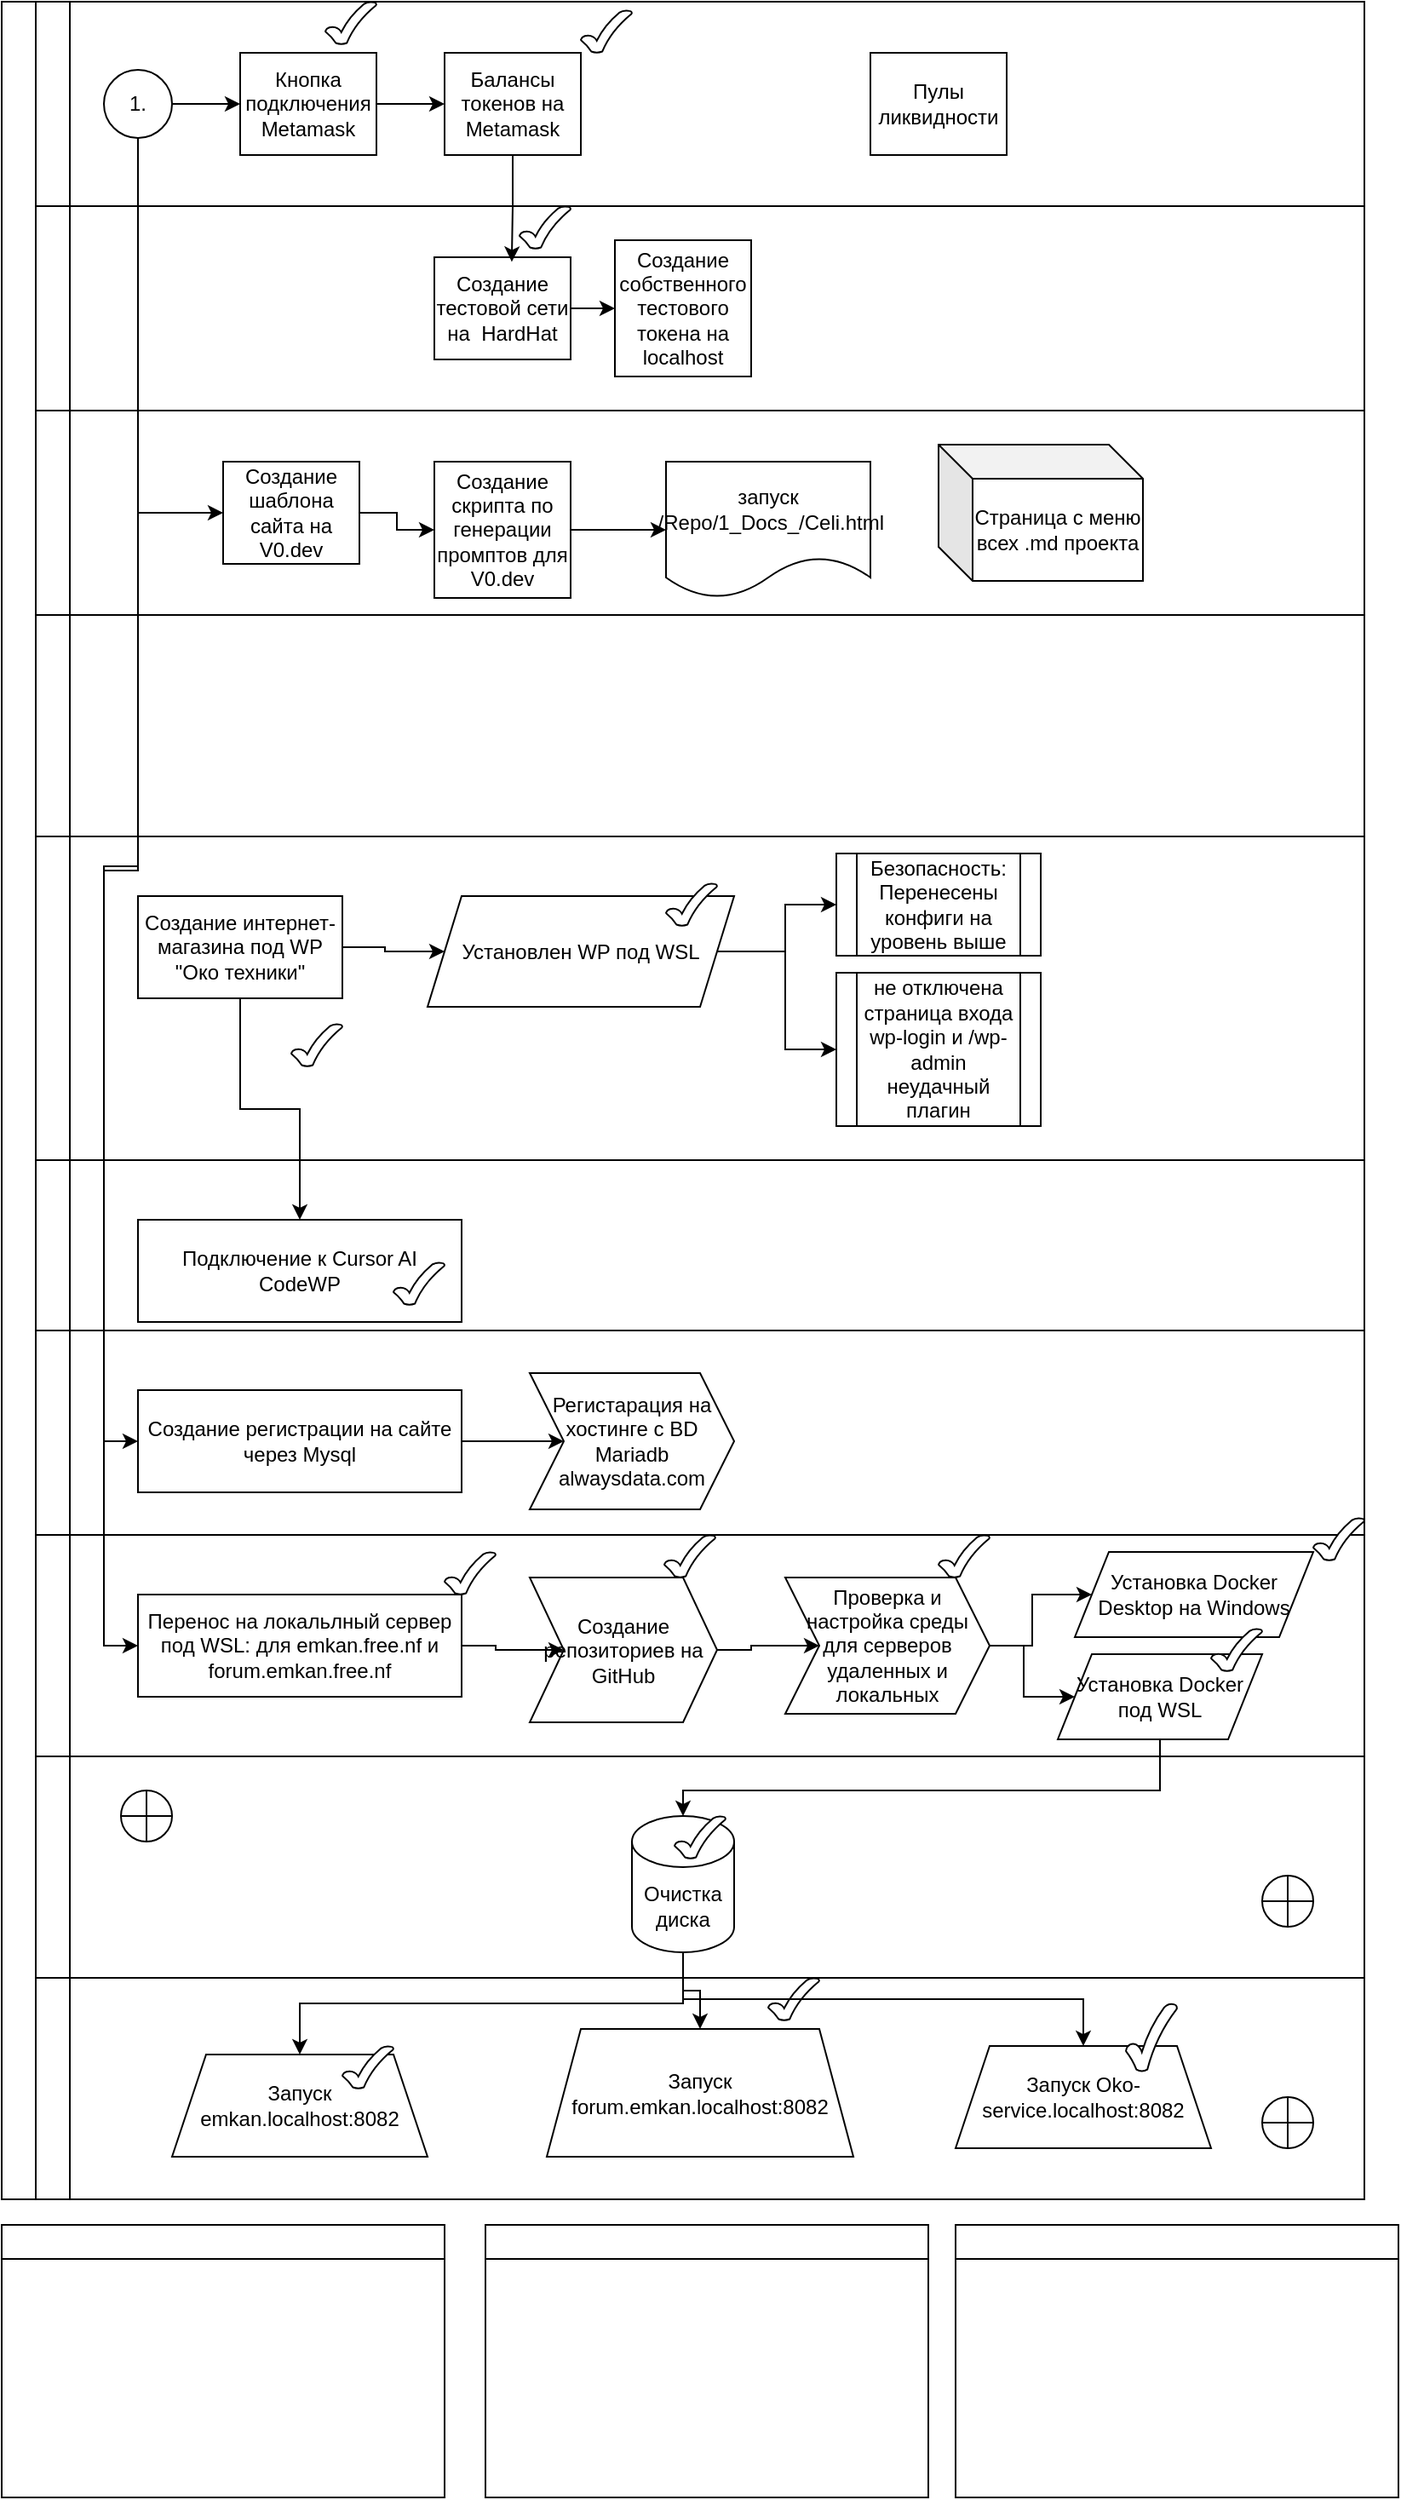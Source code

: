 <mxfile version="27.0.5">
  <diagram name="Страница — 1" id="0z_HeKPPRqJAuMn_t7p7">
    <mxGraphModel dx="1576" dy="1120" grid="1" gridSize="10" guides="1" tooltips="1" connect="1" arrows="1" fold="1" page="1" pageScale="1" pageWidth="827" pageHeight="1169" math="0" shadow="0">
      <root>
        <mxCell id="0" />
        <mxCell id="1" parent="0" />
        <mxCell id="ZhxzeuRZ4r9QFSET6puF-1" value="" style="swimlane;html=1;childLayout=stackLayout;resizeParent=1;resizeParentMax=0;horizontal=0;startSize=20;horizontalStack=0;" parent="1" vertex="1">
          <mxGeometry y="180" width="800" height="1290" as="geometry" />
        </mxCell>
        <mxCell id="ZhxzeuRZ4r9QFSET6puF-2" value="" style="swimlane;html=1;startSize=20;horizontal=0;" parent="ZhxzeuRZ4r9QFSET6puF-1" vertex="1">
          <mxGeometry x="20" width="780" height="120" as="geometry" />
        </mxCell>
        <mxCell id="ZhxzeuRZ4r9QFSET6puF-3" style="edgeStyle=orthogonalEdgeStyle;rounded=0;orthogonalLoop=1;jettySize=auto;html=1;exitX=1;exitY=0.5;exitDx=0;exitDy=0;entryX=0;entryY=0.5;entryDx=0;entryDy=0;" parent="ZhxzeuRZ4r9QFSET6puF-2" source="ZhxzeuRZ4r9QFSET6puF-4" target="ZhxzeuRZ4r9QFSET6puF-6" edge="1">
          <mxGeometry relative="1" as="geometry" />
        </mxCell>
        <mxCell id="ZhxzeuRZ4r9QFSET6puF-4" value="1." style="ellipse;whiteSpace=wrap;html=1;" parent="ZhxzeuRZ4r9QFSET6puF-2" vertex="1">
          <mxGeometry x="40" y="40" width="40" height="40" as="geometry" />
        </mxCell>
        <mxCell id="ZhxzeuRZ4r9QFSET6puF-5" style="edgeStyle=orthogonalEdgeStyle;rounded=0;orthogonalLoop=1;jettySize=auto;html=1;exitX=1;exitY=0.5;exitDx=0;exitDy=0;" parent="ZhxzeuRZ4r9QFSET6puF-2" source="ZhxzeuRZ4r9QFSET6puF-6" target="ZhxzeuRZ4r9QFSET6puF-7" edge="1">
          <mxGeometry relative="1" as="geometry" />
        </mxCell>
        <mxCell id="ZhxzeuRZ4r9QFSET6puF-6" value="&lt;div&gt;Кнопка подключения Metamask&lt;/div&gt;" style="rounded=0;whiteSpace=wrap;html=1;fontFamily=Helvetica;fontSize=12;fontColor=#000000;align=center;" parent="ZhxzeuRZ4r9QFSET6puF-2" vertex="1">
          <mxGeometry x="120" y="30" width="80" height="60" as="geometry" />
        </mxCell>
        <mxCell id="ZhxzeuRZ4r9QFSET6puF-7" value="Балансы токенов на Metamask" style="rounded=0;whiteSpace=wrap;html=1;fontFamily=Helvetica;fontSize=12;fontColor=#000000;align=center;" parent="ZhxzeuRZ4r9QFSET6puF-2" vertex="1">
          <mxGeometry x="240" y="30" width="80" height="60" as="geometry" />
        </mxCell>
        <mxCell id="ZhxzeuRZ4r9QFSET6puF-8" value="Пулы ликвидности" style="rounded=0;whiteSpace=wrap;html=1;fontFamily=Helvetica;fontSize=12;fontColor=#000000;align=center;" parent="ZhxzeuRZ4r9QFSET6puF-2" vertex="1">
          <mxGeometry x="490" y="30" width="80" height="60" as="geometry" />
        </mxCell>
        <mxCell id="ZhxzeuRZ4r9QFSET6puF-9" value="" style="verticalLabelPosition=bottom;verticalAlign=top;html=1;shape=mxgraph.basic.tick" parent="ZhxzeuRZ4r9QFSET6puF-2" vertex="1">
          <mxGeometry x="320" y="5" width="30" height="25" as="geometry" />
        </mxCell>
        <mxCell id="ZhxzeuRZ4r9QFSET6puF-10" value="" style="verticalLabelPosition=bottom;verticalAlign=top;html=1;shape=mxgraph.basic.tick" parent="ZhxzeuRZ4r9QFSET6puF-2" vertex="1">
          <mxGeometry x="170" width="30" height="25" as="geometry" />
        </mxCell>
        <mxCell id="ZhxzeuRZ4r9QFSET6puF-11" value="" style="swimlane;html=1;startSize=20;horizontal=0;" parent="ZhxzeuRZ4r9QFSET6puF-1" vertex="1">
          <mxGeometry x="20" y="120" width="780" height="120" as="geometry" />
        </mxCell>
        <mxCell id="ZhxzeuRZ4r9QFSET6puF-12" style="edgeStyle=orthogonalEdgeStyle;rounded=0;orthogonalLoop=1;jettySize=auto;html=1;exitX=1;exitY=0.5;exitDx=0;exitDy=0;entryX=0;entryY=0.5;entryDx=0;entryDy=0;" parent="ZhxzeuRZ4r9QFSET6puF-11" source="ZhxzeuRZ4r9QFSET6puF-13" target="ZhxzeuRZ4r9QFSET6puF-14" edge="1">
          <mxGeometry relative="1" as="geometry" />
        </mxCell>
        <mxCell id="ZhxzeuRZ4r9QFSET6puF-13" value="&lt;div&gt;Создание тестовой сети на&amp;nbsp; HardHat&lt;/div&gt;" style="rounded=0;whiteSpace=wrap;html=1;fontFamily=Helvetica;fontSize=12;fontColor=#000000;align=center;" parent="ZhxzeuRZ4r9QFSET6puF-11" vertex="1">
          <mxGeometry x="234" y="30" width="80" height="60" as="geometry" />
        </mxCell>
        <mxCell id="ZhxzeuRZ4r9QFSET6puF-14" value="&lt;div&gt;Создание собственного тестового токена на localhost&lt;/div&gt;" style="rounded=0;whiteSpace=wrap;html=1;fontFamily=Helvetica;fontSize=12;fontColor=#000000;align=center;" parent="ZhxzeuRZ4r9QFSET6puF-11" vertex="1">
          <mxGeometry x="340" y="20" width="80" height="80" as="geometry" />
        </mxCell>
        <mxCell id="ZhxzeuRZ4r9QFSET6puF-15" value="" style="verticalLabelPosition=bottom;verticalAlign=top;html=1;shape=mxgraph.basic.tick" parent="ZhxzeuRZ4r9QFSET6puF-11" vertex="1">
          <mxGeometry x="284" width="30" height="25" as="geometry" />
        </mxCell>
        <mxCell id="ZhxzeuRZ4r9QFSET6puF-16" value="" style="swimlane;html=1;startSize=20;horizontal=0;" parent="ZhxzeuRZ4r9QFSET6puF-1" vertex="1">
          <mxGeometry x="20" y="240" width="780" height="120" as="geometry">
            <mxRectangle x="20" y="240" width="670" height="40" as="alternateBounds" />
          </mxGeometry>
        </mxCell>
        <mxCell id="ZhxzeuRZ4r9QFSET6puF-17" style="edgeStyle=orthogonalEdgeStyle;rounded=0;orthogonalLoop=1;jettySize=auto;html=1;exitX=1;exitY=0.5;exitDx=0;exitDy=0;entryX=0;entryY=0.5;entryDx=0;entryDy=0;" parent="ZhxzeuRZ4r9QFSET6puF-16" source="ZhxzeuRZ4r9QFSET6puF-18" target="ZhxzeuRZ4r9QFSET6puF-20" edge="1">
          <mxGeometry relative="1" as="geometry" />
        </mxCell>
        <mxCell id="ZhxzeuRZ4r9QFSET6puF-18" value="&lt;div&gt;Создание шаблона сайта на V0.dev&lt;/div&gt;" style="rounded=0;whiteSpace=wrap;html=1;fontFamily=Helvetica;fontSize=12;fontColor=#000000;align=center;" parent="ZhxzeuRZ4r9QFSET6puF-16" vertex="1">
          <mxGeometry x="110" y="30" width="80" height="60" as="geometry" />
        </mxCell>
        <mxCell id="ZhxzeuRZ4r9QFSET6puF-19" style="edgeStyle=orthogonalEdgeStyle;rounded=0;orthogonalLoop=1;jettySize=auto;html=1;exitX=1;exitY=0.5;exitDx=0;exitDy=0;entryX=0;entryY=0.5;entryDx=0;entryDy=0;" parent="ZhxzeuRZ4r9QFSET6puF-16" source="ZhxzeuRZ4r9QFSET6puF-20" target="ZhxzeuRZ4r9QFSET6puF-21" edge="1">
          <mxGeometry relative="1" as="geometry" />
        </mxCell>
        <mxCell id="ZhxzeuRZ4r9QFSET6puF-20" value="&lt;div&gt;Создание скрипта по генерации промптов для V0.dev&lt;/div&gt;" style="rounded=0;whiteSpace=wrap;html=1;fontFamily=Helvetica;fontSize=12;fontColor=#000000;align=center;" parent="ZhxzeuRZ4r9QFSET6puF-16" vertex="1">
          <mxGeometry x="234" y="30" width="80" height="80" as="geometry" />
        </mxCell>
        <mxCell id="ZhxzeuRZ4r9QFSET6puF-21" value="запуск ./Repo/1_Docs_/Celi.html" style="shape=document;whiteSpace=wrap;html=1;boundedLbl=1;" parent="ZhxzeuRZ4r9QFSET6puF-16" vertex="1">
          <mxGeometry x="370" y="30" width="120" height="80" as="geometry" />
        </mxCell>
        <mxCell id="ZhxzeuRZ4r9QFSET6puF-22" value="Страница с меню всех .md проекта" style="shape=cube;whiteSpace=wrap;html=1;boundedLbl=1;backgroundOutline=1;darkOpacity=0.05;darkOpacity2=0.1;" parent="ZhxzeuRZ4r9QFSET6puF-16" vertex="1">
          <mxGeometry x="530" y="20" width="120" height="80" as="geometry" />
        </mxCell>
        <mxCell id="ZhxzeuRZ4r9QFSET6puF-23" style="edgeStyle=orthogonalEdgeStyle;rounded=0;orthogonalLoop=1;jettySize=auto;html=1;exitX=0.5;exitY=1;exitDx=0;exitDy=0;entryX=0.568;entryY=0.045;entryDx=0;entryDy=0;entryPerimeter=0;" parent="ZhxzeuRZ4r9QFSET6puF-1" source="ZhxzeuRZ4r9QFSET6puF-7" target="ZhxzeuRZ4r9QFSET6puF-13" edge="1">
          <mxGeometry relative="1" as="geometry" />
        </mxCell>
        <mxCell id="ZhxzeuRZ4r9QFSET6puF-24" style="edgeStyle=orthogonalEdgeStyle;rounded=0;orthogonalLoop=1;jettySize=auto;html=1;exitX=0.5;exitY=1;exitDx=0;exitDy=0;entryX=0;entryY=0.5;entryDx=0;entryDy=0;" parent="ZhxzeuRZ4r9QFSET6puF-1" source="ZhxzeuRZ4r9QFSET6puF-4" target="ZhxzeuRZ4r9QFSET6puF-18" edge="1">
          <mxGeometry relative="1" as="geometry" />
        </mxCell>
        <mxCell id="ZhxzeuRZ4r9QFSET6puF-25" value="" style="swimlane;html=1;startSize=20;horizontal=0;" parent="ZhxzeuRZ4r9QFSET6puF-1" vertex="1">
          <mxGeometry x="20" y="360" width="780" height="130" as="geometry">
            <mxRectangle x="20" y="240" width="670" height="40" as="alternateBounds" />
          </mxGeometry>
        </mxCell>
        <mxCell id="ZhxzeuRZ4r9QFSET6puF-26" value="" style="swimlane;html=1;startSize=20;horizontal=0;" parent="ZhxzeuRZ4r9QFSET6puF-1" vertex="1">
          <mxGeometry x="20" y="490" width="780" height="190" as="geometry">
            <mxRectangle x="20" y="240" width="670" height="40" as="alternateBounds" />
          </mxGeometry>
        </mxCell>
        <mxCell id="ZhxzeuRZ4r9QFSET6puF-27" style="edgeStyle=orthogonalEdgeStyle;rounded=0;orthogonalLoop=1;jettySize=auto;html=1;exitX=1;exitY=0.5;exitDx=0;exitDy=0;entryX=0;entryY=0.5;entryDx=0;entryDy=0;" parent="ZhxzeuRZ4r9QFSET6puF-26" source="ZhxzeuRZ4r9QFSET6puF-28" target="ZhxzeuRZ4r9QFSET6puF-31" edge="1">
          <mxGeometry relative="1" as="geometry" />
        </mxCell>
        <mxCell id="ZhxzeuRZ4r9QFSET6puF-28" value="Создание интернет-магазина под WP&lt;br&gt;&quot;Око техники&quot;" style="rounded=0;whiteSpace=wrap;html=1;" parent="ZhxzeuRZ4r9QFSET6puF-26" vertex="1">
          <mxGeometry x="60" y="35" width="120" height="60" as="geometry" />
        </mxCell>
        <mxCell id="ZhxzeuRZ4r9QFSET6puF-29" style="edgeStyle=orthogonalEdgeStyle;rounded=0;orthogonalLoop=1;jettySize=auto;html=1;exitX=1;exitY=0.5;exitDx=0;exitDy=0;entryX=0;entryY=0.5;entryDx=0;entryDy=0;" parent="ZhxzeuRZ4r9QFSET6puF-26" source="ZhxzeuRZ4r9QFSET6puF-31" target="ZhxzeuRZ4r9QFSET6puF-32" edge="1">
          <mxGeometry relative="1" as="geometry" />
        </mxCell>
        <mxCell id="ZhxzeuRZ4r9QFSET6puF-30" style="edgeStyle=orthogonalEdgeStyle;rounded=0;orthogonalLoop=1;jettySize=auto;html=1;exitX=1;exitY=0.5;exitDx=0;exitDy=0;entryX=0;entryY=0.5;entryDx=0;entryDy=0;" parent="ZhxzeuRZ4r9QFSET6puF-26" source="ZhxzeuRZ4r9QFSET6puF-31" target="ZhxzeuRZ4r9QFSET6puF-33" edge="1">
          <mxGeometry relative="1" as="geometry" />
        </mxCell>
        <mxCell id="ZhxzeuRZ4r9QFSET6puF-31" value="Установлен WP под WSL" style="shape=parallelogram;perimeter=parallelogramPerimeter;whiteSpace=wrap;html=1;fixedSize=1;" parent="ZhxzeuRZ4r9QFSET6puF-26" vertex="1">
          <mxGeometry x="230" y="35" width="180" height="65" as="geometry" />
        </mxCell>
        <mxCell id="ZhxzeuRZ4r9QFSET6puF-32" value="Безопасность:&lt;br&gt;Перенесены конфиги на уровень выше " style="shape=process;whiteSpace=wrap;html=1;backgroundOutline=1;" parent="ZhxzeuRZ4r9QFSET6puF-26" vertex="1">
          <mxGeometry x="470" y="10" width="120" height="60" as="geometry" />
        </mxCell>
        <mxCell id="ZhxzeuRZ4r9QFSET6puF-33" value="&lt;div&gt;не отключена страница входа wp-login и /wp-admin&lt;/div&gt;&lt;div&gt;неудачный плагин&lt;/div&gt;" style="shape=process;whiteSpace=wrap;html=1;backgroundOutline=1;" parent="ZhxzeuRZ4r9QFSET6puF-26" vertex="1">
          <mxGeometry x="470" y="80" width="120" height="90" as="geometry" />
        </mxCell>
        <mxCell id="ZhxzeuRZ4r9QFSET6puF-34" value="" style="verticalLabelPosition=bottom;verticalAlign=top;html=1;shape=mxgraph.basic.tick" parent="ZhxzeuRZ4r9QFSET6puF-26" vertex="1">
          <mxGeometry x="150" y="110" width="30" height="25" as="geometry" />
        </mxCell>
        <mxCell id="ZhxzeuRZ4r9QFSET6puF-35" value="" style="verticalLabelPosition=bottom;verticalAlign=top;html=1;shape=mxgraph.basic.tick" parent="ZhxzeuRZ4r9QFSET6puF-26" vertex="1">
          <mxGeometry x="370" y="27.5" width="30" height="25" as="geometry" />
        </mxCell>
        <mxCell id="ZhxzeuRZ4r9QFSET6puF-36" style="edgeStyle=orthogonalEdgeStyle;rounded=0;orthogonalLoop=1;jettySize=auto;html=1;exitX=0.5;exitY=1;exitDx=0;exitDy=0;entryX=0.5;entryY=0;entryDx=0;entryDy=0;" parent="ZhxzeuRZ4r9QFSET6puF-1" source="ZhxzeuRZ4r9QFSET6puF-28" target="ZhxzeuRZ4r9QFSET6puF-39" edge="1">
          <mxGeometry relative="1" as="geometry" />
        </mxCell>
        <mxCell id="ZhxzeuRZ4r9QFSET6puF-37" value="" style="swimlane;html=1;startSize=20;horizontal=0;" parent="ZhxzeuRZ4r9QFSET6puF-1" vertex="1">
          <mxGeometry x="20" y="680" width="780" height="100" as="geometry">
            <mxRectangle x="20" y="240" width="670" height="40" as="alternateBounds" />
          </mxGeometry>
        </mxCell>
        <mxCell id="ZhxzeuRZ4r9QFSET6puF-38" value="" style="group" parent="ZhxzeuRZ4r9QFSET6puF-37" vertex="1" connectable="0">
          <mxGeometry x="60" y="35" width="190" height="60" as="geometry" />
        </mxCell>
        <mxCell id="ZhxzeuRZ4r9QFSET6puF-39" value="Подключение к Cursor AI CodeWP" style="rounded=0;whiteSpace=wrap;html=1;" parent="ZhxzeuRZ4r9QFSET6puF-38" vertex="1">
          <mxGeometry width="190" height="60" as="geometry" />
        </mxCell>
        <mxCell id="ZhxzeuRZ4r9QFSET6puF-40" value="" style="verticalLabelPosition=bottom;verticalAlign=top;html=1;shape=mxgraph.basic.tick" parent="ZhxzeuRZ4r9QFSET6puF-38" vertex="1">
          <mxGeometry x="150" y="25" width="30" height="25" as="geometry" />
        </mxCell>
        <mxCell id="ZhxzeuRZ4r9QFSET6puF-41" value="" style="swimlane;html=1;startSize=20;horizontal=0;" parent="ZhxzeuRZ4r9QFSET6puF-1" vertex="1">
          <mxGeometry x="20" y="780" width="780" height="120" as="geometry">
            <mxRectangle x="20" y="240" width="670" height="40" as="alternateBounds" />
          </mxGeometry>
        </mxCell>
        <mxCell id="ZhxzeuRZ4r9QFSET6puF-42" value="" style="group" parent="ZhxzeuRZ4r9QFSET6puF-41" vertex="1" connectable="0">
          <mxGeometry x="60" y="35" width="190" height="60" as="geometry" />
        </mxCell>
        <mxCell id="ZhxzeuRZ4r9QFSET6puF-43" value="Создание регистрации на сайте через Mysql" style="rounded=0;whiteSpace=wrap;html=1;" parent="ZhxzeuRZ4r9QFSET6puF-42" vertex="1">
          <mxGeometry width="190" height="60" as="geometry" />
        </mxCell>
        <mxCell id="ZhxzeuRZ4r9QFSET6puF-44" value="Регистарация на хостинге с BD Mariadb alwaysdata.com" style="shape=step;perimeter=stepPerimeter;whiteSpace=wrap;html=1;fixedSize=1;" parent="ZhxzeuRZ4r9QFSET6puF-41" vertex="1">
          <mxGeometry x="290" y="25" width="120" height="80" as="geometry" />
        </mxCell>
        <mxCell id="ZhxzeuRZ4r9QFSET6puF-45" style="edgeStyle=orthogonalEdgeStyle;rounded=0;orthogonalLoop=1;jettySize=auto;html=1;exitX=1;exitY=0.5;exitDx=0;exitDy=0;fontFamily=Helvetica;fontSize=12;fontColor=default;entryX=0;entryY=0.5;entryDx=0;entryDy=0;" parent="ZhxzeuRZ4r9QFSET6puF-41" source="ZhxzeuRZ4r9QFSET6puF-43" target="ZhxzeuRZ4r9QFSET6puF-44" edge="1">
          <mxGeometry relative="1" as="geometry">
            <mxPoint x="300" y="40" as="targetPoint" />
          </mxGeometry>
        </mxCell>
        <mxCell id="ZhxzeuRZ4r9QFSET6puF-46" style="edgeStyle=orthogonalEdgeStyle;rounded=0;orthogonalLoop=1;jettySize=auto;html=1;exitX=0.5;exitY=1;exitDx=0;exitDy=0;entryX=0;entryY=0.5;entryDx=0;entryDy=0;" parent="ZhxzeuRZ4r9QFSET6puF-1" source="ZhxzeuRZ4r9QFSET6puF-4" target="ZhxzeuRZ4r9QFSET6puF-43" edge="1">
          <mxGeometry relative="1" as="geometry">
            <Array as="points">
              <mxPoint x="80" y="510" />
              <mxPoint x="60" y="510" />
              <mxPoint x="60" y="845" />
            </Array>
          </mxGeometry>
        </mxCell>
        <mxCell id="w4PvkZMudOKL_4UMtfQu-1" value="" style="swimlane;html=1;startSize=20;horizontal=0;" parent="ZhxzeuRZ4r9QFSET6puF-1" vertex="1">
          <mxGeometry x="20" y="900" width="780" height="130" as="geometry">
            <mxRectangle x="20" y="240" width="670" height="40" as="alternateBounds" />
          </mxGeometry>
        </mxCell>
        <mxCell id="w4PvkZMudOKL_4UMtfQu-2" value="" style="group" parent="w4PvkZMudOKL_4UMtfQu-1" vertex="1" connectable="0">
          <mxGeometry x="60" y="35" width="190" height="60" as="geometry" />
        </mxCell>
        <mxCell id="w4PvkZMudOKL_4UMtfQu-3" value="Перенос на локальлный сервер под WSL: для emkan.free.nf и forum.emkan.free.nf" style="rounded=0;whiteSpace=wrap;html=1;" parent="w4PvkZMudOKL_4UMtfQu-2" vertex="1">
          <mxGeometry width="190" height="60" as="geometry" />
        </mxCell>
        <mxCell id="w4PvkZMudOKL_4UMtfQu-66" style="edgeStyle=orthogonalEdgeStyle;rounded=0;orthogonalLoop=1;jettySize=auto;html=1;exitX=1;exitY=0.5;exitDx=0;exitDy=0;entryX=0;entryY=0.5;entryDx=0;entryDy=0;" parent="w4PvkZMudOKL_4UMtfQu-1" source="w4PvkZMudOKL_4UMtfQu-4" target="w4PvkZMudOKL_4UMtfQu-6" edge="1">
          <mxGeometry relative="1" as="geometry" />
        </mxCell>
        <mxCell id="w4PvkZMudOKL_4UMtfQu-4" value="Создание репозиториев на GitHub" style="shape=step;perimeter=stepPerimeter;whiteSpace=wrap;html=1;fixedSize=1;" parent="w4PvkZMudOKL_4UMtfQu-1" vertex="1">
          <mxGeometry x="290" y="25" width="110" height="85" as="geometry" />
        </mxCell>
        <mxCell id="w4PvkZMudOKL_4UMtfQu-5" style="edgeStyle=orthogonalEdgeStyle;rounded=0;orthogonalLoop=1;jettySize=auto;html=1;exitX=1;exitY=0.5;exitDx=0;exitDy=0;fontFamily=Helvetica;fontSize=12;fontColor=default;entryX=0;entryY=0.5;entryDx=0;entryDy=0;" parent="w4PvkZMudOKL_4UMtfQu-1" source="w4PvkZMudOKL_4UMtfQu-3" target="w4PvkZMudOKL_4UMtfQu-4" edge="1">
          <mxGeometry relative="1" as="geometry">
            <mxPoint x="300" y="40" as="targetPoint" />
          </mxGeometry>
        </mxCell>
        <mxCell id="w4PvkZMudOKL_4UMtfQu-67" style="edgeStyle=orthogonalEdgeStyle;rounded=0;orthogonalLoop=1;jettySize=auto;html=1;exitX=1;exitY=0.5;exitDx=0;exitDy=0;entryX=0;entryY=0.5;entryDx=0;entryDy=0;" parent="w4PvkZMudOKL_4UMtfQu-1" source="w4PvkZMudOKL_4UMtfQu-6" target="w4PvkZMudOKL_4UMtfQu-7" edge="1">
          <mxGeometry relative="1" as="geometry" />
        </mxCell>
        <mxCell id="w4PvkZMudOKL_4UMtfQu-68" style="edgeStyle=orthogonalEdgeStyle;rounded=0;orthogonalLoop=1;jettySize=auto;html=1;exitX=1;exitY=0.5;exitDx=0;exitDy=0;entryX=0;entryY=0.5;entryDx=0;entryDy=0;" parent="w4PvkZMudOKL_4UMtfQu-1" source="w4PvkZMudOKL_4UMtfQu-6" target="w4PvkZMudOKL_4UMtfQu-61" edge="1">
          <mxGeometry relative="1" as="geometry" />
        </mxCell>
        <mxCell id="w4PvkZMudOKL_4UMtfQu-6" value="Проверка и настройка среды для серверов удаленных и локальных" style="shape=step;perimeter=stepPerimeter;whiteSpace=wrap;html=1;fixedSize=1;" parent="w4PvkZMudOKL_4UMtfQu-1" vertex="1">
          <mxGeometry x="440" y="25" width="120" height="80" as="geometry" />
        </mxCell>
        <mxCell id="w4PvkZMudOKL_4UMtfQu-7" value="Установка Docker Desktop на Windows" style="shape=parallelogram;perimeter=parallelogramPerimeter;whiteSpace=wrap;html=1;fixedSize=1;" parent="w4PvkZMudOKL_4UMtfQu-1" vertex="1">
          <mxGeometry x="610" y="10" width="140" height="50" as="geometry" />
        </mxCell>
        <mxCell id="w4PvkZMudOKL_4UMtfQu-61" value="Установка Docker под WSL" style="shape=parallelogram;perimeter=parallelogramPerimeter;whiteSpace=wrap;html=1;fixedSize=1;" parent="w4PvkZMudOKL_4UMtfQu-1" vertex="1">
          <mxGeometry x="600" y="70" width="120" height="50" as="geometry" />
        </mxCell>
        <mxCell id="w4PvkZMudOKL_4UMtfQu-62" value="" style="verticalLabelPosition=bottom;verticalAlign=top;html=1;shape=mxgraph.basic.tick" parent="w4PvkZMudOKL_4UMtfQu-1" vertex="1">
          <mxGeometry x="240" y="10" width="30" height="25" as="geometry" />
        </mxCell>
        <mxCell id="w4PvkZMudOKL_4UMtfQu-63" value="" style="verticalLabelPosition=bottom;verticalAlign=top;html=1;shape=mxgraph.basic.tick" parent="w4PvkZMudOKL_4UMtfQu-1" vertex="1">
          <mxGeometry x="369" width="30" height="25" as="geometry" />
        </mxCell>
        <mxCell id="w4PvkZMudOKL_4UMtfQu-64" value="" style="verticalLabelPosition=bottom;verticalAlign=top;html=1;shape=mxgraph.basic.tick" parent="w4PvkZMudOKL_4UMtfQu-1" vertex="1">
          <mxGeometry x="530" width="30" height="25" as="geometry" />
        </mxCell>
        <mxCell id="w4PvkZMudOKL_4UMtfQu-65" value="" style="verticalLabelPosition=bottom;verticalAlign=top;html=1;shape=mxgraph.basic.tick" parent="w4PvkZMudOKL_4UMtfQu-1" vertex="1">
          <mxGeometry x="750" y="-10" width="30" height="25" as="geometry" />
        </mxCell>
        <mxCell id="2WW16IoyJsLzcIFrLzGQ-15" value="" style="verticalLabelPosition=bottom;verticalAlign=top;html=1;shape=mxgraph.basic.tick" vertex="1" parent="w4PvkZMudOKL_4UMtfQu-1">
          <mxGeometry x="690" y="55" width="30" height="25" as="geometry" />
        </mxCell>
        <mxCell id="w4PvkZMudOKL_4UMtfQu-71" style="edgeStyle=orthogonalEdgeStyle;rounded=0;orthogonalLoop=1;jettySize=auto;html=1;exitX=0.5;exitY=1;exitDx=0;exitDy=0;entryX=0;entryY=0.5;entryDx=0;entryDy=0;" parent="ZhxzeuRZ4r9QFSET6puF-1" source="ZhxzeuRZ4r9QFSET6puF-4" target="w4PvkZMudOKL_4UMtfQu-3" edge="1">
          <mxGeometry relative="1" as="geometry" />
        </mxCell>
        <mxCell id="2WW16IoyJsLzcIFrLzGQ-1" value="" style="swimlane;html=1;startSize=20;horizontal=0;" vertex="1" parent="ZhxzeuRZ4r9QFSET6puF-1">
          <mxGeometry x="20" y="1030" width="780" height="260" as="geometry">
            <mxRectangle x="20" y="240" width="670" height="40" as="alternateBounds" />
          </mxGeometry>
        </mxCell>
        <mxCell id="2WW16IoyJsLzcIFrLzGQ-16" value="" style="shape=orEllipse;perimeter=ellipsePerimeter;whiteSpace=wrap;html=1;backgroundOutline=1;" vertex="1" parent="2WW16IoyJsLzcIFrLzGQ-1">
          <mxGeometry x="720" y="70" width="30" height="30" as="geometry" />
        </mxCell>
        <mxCell id="2WW16IoyJsLzcIFrLzGQ-17" value="Очистка диска" style="shape=cylinder3;whiteSpace=wrap;html=1;boundedLbl=1;backgroundOutline=1;size=15;" vertex="1" parent="2WW16IoyJsLzcIFrLzGQ-1">
          <mxGeometry x="350" y="35" width="60" height="80" as="geometry" />
        </mxCell>
        <mxCell id="2WW16IoyJsLzcIFrLzGQ-97" value="" style="swimlane;html=1;startSize=20;horizontal=0;" vertex="1" parent="2WW16IoyJsLzcIFrLzGQ-1">
          <mxGeometry y="130" width="780" height="130" as="geometry">
            <mxRectangle x="20" y="240" width="670" height="40" as="alternateBounds" />
          </mxGeometry>
        </mxCell>
        <mxCell id="2WW16IoyJsLzcIFrLzGQ-99" value="" style="verticalLabelPosition=bottom;verticalAlign=top;html=1;shape=mxgraph.basic.tick" vertex="1" parent="2WW16IoyJsLzcIFrLzGQ-97">
          <mxGeometry x="430" width="30" height="25" as="geometry" />
        </mxCell>
        <mxCell id="2WW16IoyJsLzcIFrLzGQ-102" value="" style="shape=orEllipse;perimeter=ellipsePerimeter;whiteSpace=wrap;html=1;backgroundOutline=1;" vertex="1" parent="2WW16IoyJsLzcIFrLzGQ-97">
          <mxGeometry x="720" y="70" width="30" height="30" as="geometry" />
        </mxCell>
        <mxCell id="2WW16IoyJsLzcIFrLzGQ-104" value="Запуск emkan.localhost:8082" style="shape=trapezoid;perimeter=trapezoidPerimeter;whiteSpace=wrap;html=1;fixedSize=1;" vertex="1" parent="2WW16IoyJsLzcIFrLzGQ-97">
          <mxGeometry x="80" y="45" width="150" height="60" as="geometry" />
        </mxCell>
        <mxCell id="2WW16IoyJsLzcIFrLzGQ-105" value="Запуск forum.emkan.localhost:8082" style="shape=trapezoid;perimeter=trapezoidPerimeter;whiteSpace=wrap;html=1;fixedSize=1;" vertex="1" parent="2WW16IoyJsLzcIFrLzGQ-97">
          <mxGeometry x="300" y="30" width="180" height="75" as="geometry" />
        </mxCell>
        <mxCell id="2WW16IoyJsLzcIFrLzGQ-106" value="Запуск Oko-service.localhost:8082" style="shape=trapezoid;perimeter=trapezoidPerimeter;whiteSpace=wrap;html=1;fixedSize=1;" vertex="1" parent="2WW16IoyJsLzcIFrLzGQ-97">
          <mxGeometry x="540" y="40" width="150" height="60" as="geometry" />
        </mxCell>
        <mxCell id="2WW16IoyJsLzcIFrLzGQ-100" value="" style="verticalLabelPosition=bottom;verticalAlign=top;html=1;shape=mxgraph.basic.tick" vertex="1" parent="2WW16IoyJsLzcIFrLzGQ-97">
          <mxGeometry x="640" y="15" width="30" height="40" as="geometry" />
        </mxCell>
        <mxCell id="2WW16IoyJsLzcIFrLzGQ-98" value="" style="verticalLabelPosition=bottom;verticalAlign=top;html=1;shape=mxgraph.basic.tick" vertex="1" parent="2WW16IoyJsLzcIFrLzGQ-97">
          <mxGeometry x="180" y="40" width="30" height="25" as="geometry" />
        </mxCell>
        <mxCell id="2WW16IoyJsLzcIFrLzGQ-107" style="edgeStyle=orthogonalEdgeStyle;rounded=0;orthogonalLoop=1;jettySize=auto;html=1;exitX=0.5;exitY=1;exitDx=0;exitDy=0;exitPerimeter=0;entryX=0.5;entryY=0;entryDx=0;entryDy=0;" edge="1" parent="2WW16IoyJsLzcIFrLzGQ-1" source="2WW16IoyJsLzcIFrLzGQ-17" target="2WW16IoyJsLzcIFrLzGQ-104">
          <mxGeometry relative="1" as="geometry" />
        </mxCell>
        <mxCell id="2WW16IoyJsLzcIFrLzGQ-108" style="edgeStyle=orthogonalEdgeStyle;rounded=0;orthogonalLoop=1;jettySize=auto;html=1;exitX=0.5;exitY=1;exitDx=0;exitDy=0;exitPerimeter=0;entryX=0.5;entryY=0;entryDx=0;entryDy=0;" edge="1" parent="2WW16IoyJsLzcIFrLzGQ-1" source="2WW16IoyJsLzcIFrLzGQ-17" target="2WW16IoyJsLzcIFrLzGQ-105">
          <mxGeometry relative="1" as="geometry" />
        </mxCell>
        <mxCell id="2WW16IoyJsLzcIFrLzGQ-109" style="edgeStyle=orthogonalEdgeStyle;rounded=0;orthogonalLoop=1;jettySize=auto;html=1;exitX=0.5;exitY=1;exitDx=0;exitDy=0;exitPerimeter=0;entryX=0.5;entryY=0;entryDx=0;entryDy=0;" edge="1" parent="2WW16IoyJsLzcIFrLzGQ-1" source="2WW16IoyJsLzcIFrLzGQ-17" target="2WW16IoyJsLzcIFrLzGQ-106">
          <mxGeometry relative="1" as="geometry" />
        </mxCell>
        <mxCell id="2WW16IoyJsLzcIFrLzGQ-13" value="" style="verticalLabelPosition=bottom;verticalAlign=top;html=1;shape=mxgraph.basic.tick" vertex="1" parent="2WW16IoyJsLzcIFrLzGQ-1">
          <mxGeometry x="375" y="35" width="30" height="25" as="geometry" />
        </mxCell>
        <mxCell id="w4PvkZMudOKL_4UMtfQu-70" value="" style="shape=orEllipse;perimeter=ellipsePerimeter;whiteSpace=wrap;html=1;backgroundOutline=1;" parent="2WW16IoyJsLzcIFrLzGQ-1" vertex="1">
          <mxGeometry x="50" y="20" width="30" height="30" as="geometry" />
        </mxCell>
        <mxCell id="2WW16IoyJsLzcIFrLzGQ-18" style="edgeStyle=orthogonalEdgeStyle;rounded=0;orthogonalLoop=1;jettySize=auto;html=1;exitX=0.5;exitY=1;exitDx=0;exitDy=0;entryX=0.5;entryY=0;entryDx=0;entryDy=0;entryPerimeter=0;" edge="1" parent="ZhxzeuRZ4r9QFSET6puF-1" source="w4PvkZMudOKL_4UMtfQu-61" target="2WW16IoyJsLzcIFrLzGQ-17">
          <mxGeometry relative="1" as="geometry">
            <Array as="points">
              <mxPoint x="680" y="1050" />
              <mxPoint x="400" y="1050" />
            </Array>
          </mxGeometry>
        </mxCell>
        <mxCell id="2WW16IoyJsLzcIFrLzGQ-110" value="" style="swimlane;html=1;startSize=20;horizontal=0;rotation=90;" vertex="1" parent="1">
          <mxGeometry x="50" y="1435" width="160" height="260" as="geometry">
            <mxRectangle x="20" y="240" width="670" height="40" as="alternateBounds" />
          </mxGeometry>
        </mxCell>
        <mxCell id="2WW16IoyJsLzcIFrLzGQ-118" value="" style="swimlane;html=1;startSize=20;horizontal=0;rotation=90;" vertex="1" parent="1">
          <mxGeometry x="334" y="1435" width="160" height="260" as="geometry">
            <mxRectangle x="20" y="240" width="670" height="40" as="alternateBounds" />
          </mxGeometry>
        </mxCell>
        <mxCell id="2WW16IoyJsLzcIFrLzGQ-134" value="" style="swimlane;html=1;startSize=20;horizontal=0;rotation=90;" vertex="1" parent="1">
          <mxGeometry x="610" y="1435" width="160" height="260" as="geometry">
            <mxRectangle x="20" y="240" width="670" height="40" as="alternateBounds" />
          </mxGeometry>
        </mxCell>
      </root>
    </mxGraphModel>
  </diagram>
</mxfile>
